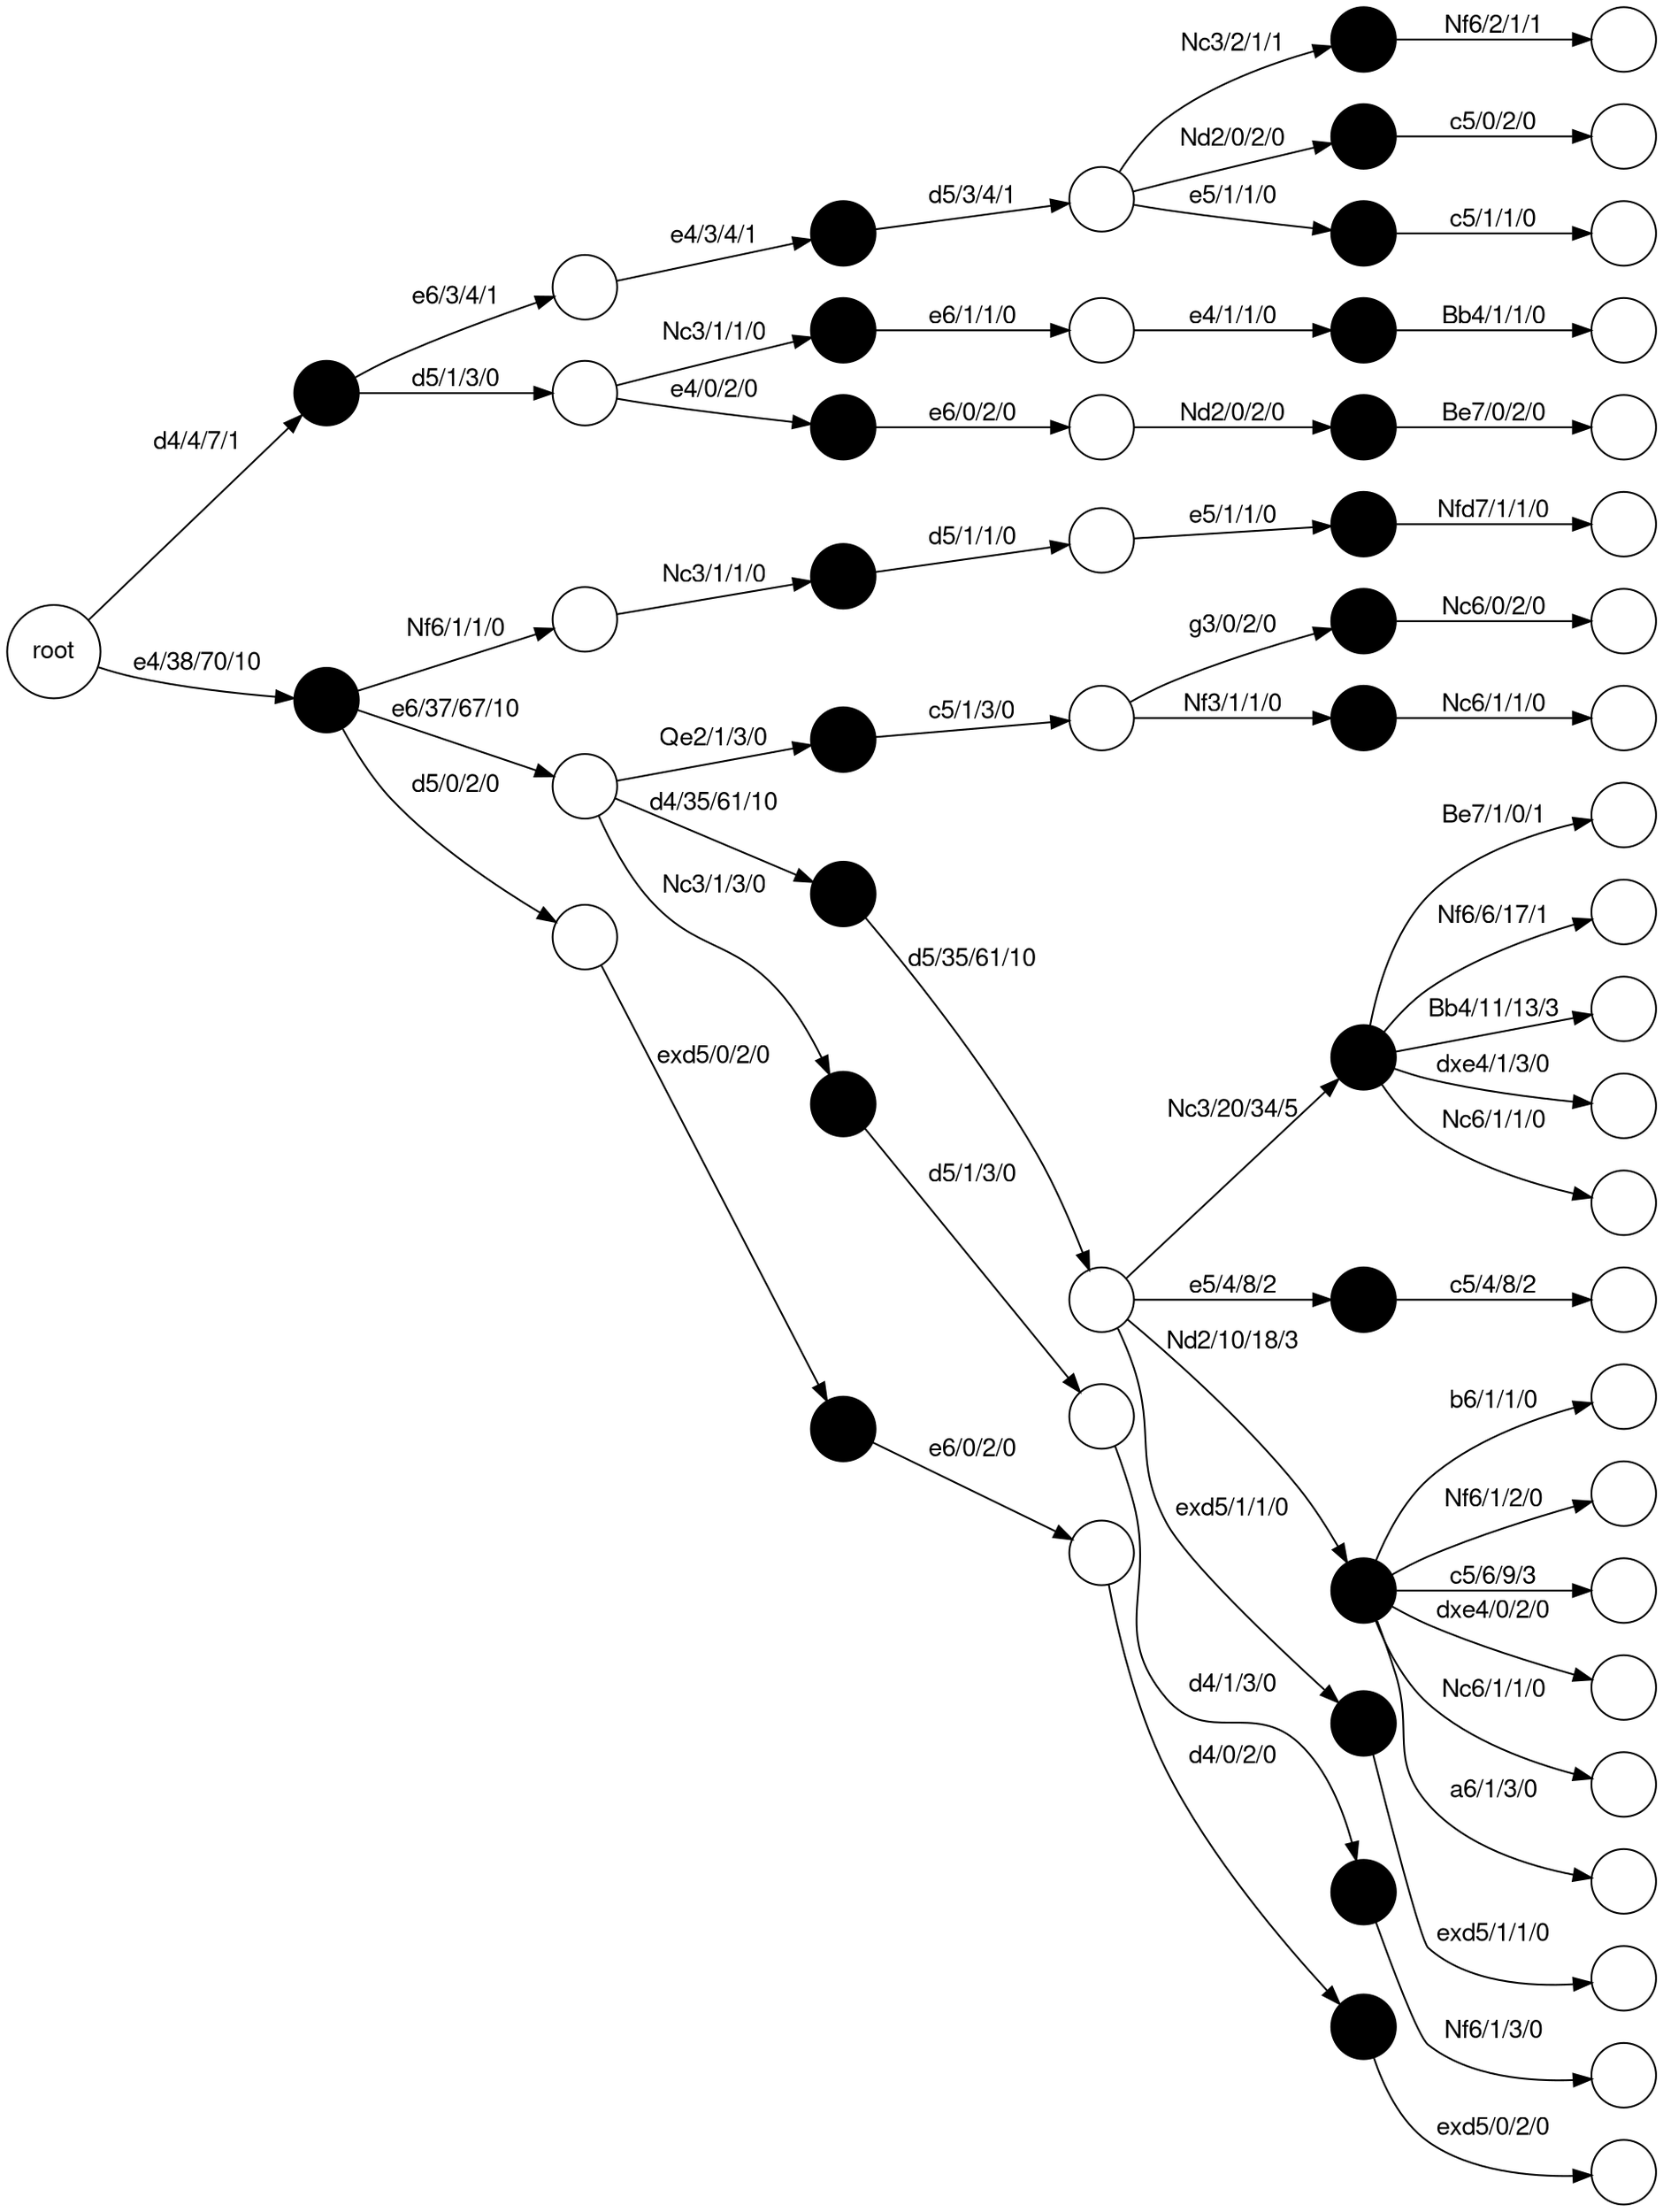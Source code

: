 digraph g {
fontname="Helvetica,Arial,sans-serif"
node [fontname="Helvetica,Arial,sans-serif" filledcolor = "white" label = "" style = "filled" shape = "circle" ]
edge [fontname="Helvetica,Arial,sans-serif"]
graph [fontsize=30 labelloc="t" label="" splines=true overlap=false rankdir = "LR"];
ratio = auto;
"rootW704D1600L296_KoGNQRkmnyrvZ" [style = "filled" fillcolor = "white" label = "root"];
"d4W4D7L1_CrJpsaZGVwvmPjk" [style = "filled" fillcolor = "black"];
rootW704D1600L296_KoGNQRkmnyrvZ -> d4W4D7L1_CrJpsaZGVwvmPjk [label = "d4/4/7/1"];
"e4W38D70L10_hGfVIhyFQabHQtBfoRy" [style = "filled" fillcolor = "black"];
rootW704D1600L296_KoGNQRkmnyrvZ -> e4W38D70L10_hGfVIhyFQabHQtBfoRy [label = "e4/38/70/10"];
"e6W3D4L1_WtTYTLXyYVJ" [style = "filled" fillcolor = "white"];
d4W4D7L1_CrJpsaZGVwvmPjk -> e6W3D4L1_WtTYTLXyYVJ [label = "e6/3/4/1"];
"d5W1D3L0_aOTJeSbKlrcyuc" [style = "filled" fillcolor = "white"];
d4W4D7L1_CrJpsaZGVwvmPjk -> d5W1D3L0_aOTJeSbKlrcyuc [label = "d5/1/3/0"];
"Nf6W1D1L0_qtBwyOdBzfxFrxcjuN" [style = "filled" fillcolor = "white"];
e4W38D70L10_hGfVIhyFQabHQtBfoRy -> Nf6W1D1L0_qtBwyOdBzfxFrxcjuN [label = "Nf6/1/1/0"];
"e6W37D67L10_bHjSyDZvPliiRSOjBceu" [style = "filled" fillcolor = "white"];
e4W38D70L10_hGfVIhyFQabHQtBfoRy -> e6W37D67L10_bHjSyDZvPliiRSOjBceu [label = "e6/37/67/10"];
"d5W0D2L0_eMhhVZmCal" [style = "filled" fillcolor = "white"];
e4W38D70L10_hGfVIhyFQabHQtBfoRy -> d5W0D2L0_eMhhVZmCal [label = "d5/0/2/0"];
"e4W3D4L1_yQPHdNtNlatmPcciIlWh" [style = "filled" fillcolor = "black"];
e6W3D4L1_WtTYTLXyYVJ -> e4W3D4L1_yQPHdNtNlatmPcciIlWh [label = "e4/3/4/1"];
"Nc3W1D1L0_nsSyEpLALgs" [style = "filled" fillcolor = "black"];
d5W1D3L0_aOTJeSbKlrcyuc -> Nc3W1D1L0_nsSyEpLALgs [label = "Nc3/1/1/0"];
"e4W0D2L0_cRDVWITVJP" [style = "filled" fillcolor = "black"];
d5W1D3L0_aOTJeSbKlrcyuc -> e4W0D2L0_cRDVWITVJP [label = "e4/0/2/0"];
"Nc3W1D1L0_eZrOixbfZL" [style = "filled" fillcolor = "black"];
Nf6W1D1L0_qtBwyOdBzfxFrxcjuN -> Nc3W1D1L0_eZrOixbfZL [label = "Nc3/1/1/0"];
"Qe2W1D3L0_tDJVGuggRT" [style = "filled" fillcolor = "black"];
e6W37D67L10_bHjSyDZvPliiRSOjBceu -> Qe2W1D3L0_tDJVGuggRT [label = "Qe2/1/3/0"];
"d4W35D61L10_SIrgQRNZHxH" [style = "filled" fillcolor = "black"];
e6W37D67L10_bHjSyDZvPliiRSOjBceu -> d4W35D61L10_SIrgQRNZHxH [label = "d4/35/61/10"];
"Nc3W1D3L0_dLWIiQxsASIXtRN" [style = "filled" fillcolor = "black"];
e6W37D67L10_bHjSyDZvPliiRSOjBceu -> Nc3W1D3L0_dLWIiQxsASIXtRN [label = "Nc3/1/3/0"];
"exd5W0D2L0_MjNRIbgfiUw" [style = "filled" fillcolor = "black"];
d5W0D2L0_eMhhVZmCal -> exd5W0D2L0_MjNRIbgfiUw [label = "exd5/0/2/0"];
"d5W3D4L1_BDzoYpKodXIRHU" [style = "filled" fillcolor = "white"];
e4W3D4L1_yQPHdNtNlatmPcciIlWh -> d5W3D4L1_BDzoYpKodXIRHU [label = "d5/3/4/1"];
"e6W1D1L0_ZSZUZVRiGGsuo" [style = "filled" fillcolor = "white"];
Nc3W1D1L0_nsSyEpLALgs -> e6W1D1L0_ZSZUZVRiGGsuo [label = "e6/1/1/0"];
"e6W0D2L0_NQANKuUlvkqOhoPcc" [style = "filled" fillcolor = "white"];
e4W0D2L0_cRDVWITVJP -> e6W0D2L0_NQANKuUlvkqOhoPcc [label = "e6/0/2/0"];
"d5W1D1L0_YlQkzkXvCFxLTeqfbDZb" [style = "filled" fillcolor = "white"];
Nc3W1D1L0_eZrOixbfZL -> d5W1D1L0_YlQkzkXvCFxLTeqfbDZb [label = "d5/1/1/0"];
"c5W1D3L0_qYyKhsXFztHIIko" [style = "filled" fillcolor = "white"];
Qe2W1D3L0_tDJVGuggRT -> c5W1D3L0_qYyKhsXFztHIIko [label = "c5/1/3/0"];
"d5W35D61L10_TqXGiKFWsWgvZhLI" [style = "filled" fillcolor = "white"];
d4W35D61L10_SIrgQRNZHxH -> d5W35D61L10_TqXGiKFWsWgvZhLI [label = "d5/35/61/10"];
"d5W1D3L0_XlBlZCldOSOcLgQ" [style = "filled" fillcolor = "white"];
Nc3W1D3L0_dLWIiQxsASIXtRN -> d5W1D3L0_XlBlZCldOSOcLgQ [label = "d5/1/3/0"];
"e6W0D2L0_GPQGFKbdTP" [style = "filled" fillcolor = "white"];
exd5W0D2L0_MjNRIbgfiUw -> e6W0D2L0_GPQGFKbdTP [label = "e6/0/2/0"];
"Nc3W2D1L1_ocBYEbSdaQd" [style = "filled" fillcolor = "black"];
d5W3D4L1_BDzoYpKodXIRHU -> Nc3W2D1L1_ocBYEbSdaQd [label = "Nc3/2/1/1"];
"Nd2W0D2L0_fqhQdQPAaQZSdaIggkI" [style = "filled" fillcolor = "black"];
d5W3D4L1_BDzoYpKodXIRHU -> Nd2W0D2L0_fqhQdQPAaQZSdaIggkI [label = "Nd2/0/2/0"];
"e5W1D1L0_JYnbQcAsiKzngcDRGGUY" [style = "filled" fillcolor = "black"];
d5W3D4L1_BDzoYpKodXIRHU -> e5W1D1L0_JYnbQcAsiKzngcDRGGUY [label = "e5/1/1/0"];
"e4W1D1L0_QABSmdsouIbBS" [style = "filled" fillcolor = "black"];
e6W1D1L0_ZSZUZVRiGGsuo -> e4W1D1L0_QABSmdsouIbBS [label = "e4/1/1/0"];
"Nd2W0D2L0_BncyVloPWrMyDfDFKoY" [style = "filled" fillcolor = "black"];
e6W0D2L0_NQANKuUlvkqOhoPcc -> Nd2W0D2L0_BncyVloPWrMyDfDFKoY [label = "Nd2/0/2/0"];
"e5W1D1L0_LuxzxGqTdrYKDkWsp" [style = "filled" fillcolor = "black"];
d5W1D1L0_YlQkzkXvCFxLTeqfbDZb -> e5W1D1L0_LuxzxGqTdrYKDkWsp [label = "e5/1/1/0"];
"g3W0D2L0_LuqWgageyGbQsFJD" [style = "filled" fillcolor = "black"];
c5W1D3L0_qYyKhsXFztHIIko -> g3W0D2L0_LuqWgageyGbQsFJD [label = "g3/0/2/0"];
"Nf3W1D1L0_zqhaCUHOgzRqxQJUZneT" [style = "filled" fillcolor = "black"];
c5W1D3L0_qYyKhsXFztHIIko -> Nf3W1D1L0_zqhaCUHOgzRqxQJUZneT [label = "Nf3/1/1/0"];
"Nc3W20D34L5_NKXApSupCCjgez" [style = "filled" fillcolor = "black"];
d5W35D61L10_TqXGiKFWsWgvZhLI -> Nc3W20D34L5_NKXApSupCCjgez [label = "Nc3/20/34/5"];
"e5W4D8L2_hqLJBstdRZIwdonXpu" [style = "filled" fillcolor = "black"];
d5W35D61L10_TqXGiKFWsWgvZhLI -> e5W4D8L2_hqLJBstdRZIwdonXpu [label = "e5/4/8/2"];
"Nd2W10D18L3_UdhrtbiiEpjDMLkDvmJH" [style = "filled" fillcolor = "black"];
d5W35D61L10_TqXGiKFWsWgvZhLI -> Nd2W10D18L3_UdhrtbiiEpjDMLkDvmJH [label = "Nd2/10/18/3"];
"exd5W1D1L0_gLUVOENPHltdXPVtk" [style = "filled" fillcolor = "black"];
d5W35D61L10_TqXGiKFWsWgvZhLI -> exd5W1D1L0_gLUVOENPHltdXPVtk [label = "exd5/1/1/0"];
"d4W1D3L0_VWfxojhWSNSWC" [style = "filled" fillcolor = "black"];
d5W1D3L0_XlBlZCldOSOcLgQ -> d4W1D3L0_VWfxojhWSNSWC [label = "d4/1/3/0"];
"d4W0D2L0_CrDxHEIGWI" [style = "filled" fillcolor = "black"];
e6W0D2L0_GPQGFKbdTP -> d4W0D2L0_CrDxHEIGWI [label = "d4/0/2/0"];
"Nf6W2D1L1_HdJqIfdDeCazhJRs" [style = "filled" fillcolor = "white"];
Nc3W2D1L1_ocBYEbSdaQd -> Nf6W2D1L1_HdJqIfdDeCazhJRs [label = "Nf6/2/1/1"];
"c5W0D2L0_ZrNHIMUHnVVBVxTYLekW" [style = "filled" fillcolor = "white"];
Nd2W0D2L0_fqhQdQPAaQZSdaIggkI -> c5W0D2L0_ZrNHIMUHnVVBVxTYLekW [label = "c5/0/2/0"];
"c5W1D1L0_wzMWectXxsuYNMG" [style = "filled" fillcolor = "white"];
e5W1D1L0_JYnbQcAsiKzngcDRGGUY -> c5W1D1L0_wzMWectXxsuYNMG [label = "c5/1/1/0"];
"Bb4W1D1L0_tgWiLLPFIRGMzUHktLhP" [style = "filled" fillcolor = "white"];
e4W1D1L0_QABSmdsouIbBS -> Bb4W1D1L0_tgWiLLPFIRGMzUHktLhP [label = "Bb4/1/1/0"];
"Be7W0D2L0_ojHnXuNJlmHyjjY" [style = "filled" fillcolor = "white"];
Nd2W0D2L0_BncyVloPWrMyDfDFKoY -> Be7W0D2L0_ojHnXuNJlmHyjjY [label = "Be7/0/2/0"];
"Nfd7W1D1L0_NFGPHoWRkK" [style = "filled" fillcolor = "white"];
e5W1D1L0_LuxzxGqTdrYKDkWsp -> Nfd7W1D1L0_NFGPHoWRkK [label = "Nfd7/1/1/0"];
"Nc6W0D2L0_HYDwtLpTxtXBTrxackI" [style = "filled" fillcolor = "white"];
g3W0D2L0_LuqWgageyGbQsFJD -> Nc6W0D2L0_HYDwtLpTxtXBTrxackI [label = "Nc6/0/2/0"];
"Nc6W1D1L0_LCVruoIFYeFqIf" [style = "filled" fillcolor = "white"];
Nf3W1D1L0_zqhaCUHOgzRqxQJUZneT -> Nc6W1D1L0_LCVruoIFYeFqIf [label = "Nc6/1/1/0"];
"Be7W1D0L1_rFzOTXJYifaaT" [style = "filled" fillcolor = "white"];
Nc3W20D34L5_NKXApSupCCjgez -> Be7W1D0L1_rFzOTXJYifaaT [label = "Be7/1/0/1"];
"Nf6W6D17L1_bEGlgdKGVhyZtIqAcZH" [style = "filled" fillcolor = "white"];
Nc3W20D34L5_NKXApSupCCjgez -> Nf6W6D17L1_bEGlgdKGVhyZtIqAcZH [label = "Nf6/6/17/1"];
"Bb4W11D13L3_jNbStcrcioamswP" [style = "filled" fillcolor = "white"];
Nc3W20D34L5_NKXApSupCCjgez -> Bb4W11D13L3_jNbStcrcioamswP [label = "Bb4/11/13/3"];
"dxe4W1D3L0_srksGZheeKScKRF" [style = "filled" fillcolor = "white"];
Nc3W20D34L5_NKXApSupCCjgez -> dxe4W1D3L0_srksGZheeKScKRF [label = "dxe4/1/3/0"];
"Nc6W1D1L0_oZTxYKZNZCCgXUNCnu" [style = "filled" fillcolor = "white"];
Nc3W20D34L5_NKXApSupCCjgez -> Nc6W1D1L0_oZTxYKZNZCCgXUNCnu [label = "Nc6/1/1/0"];
"c5W4D8L2_tVyeWRuNCwSEO" [style = "filled" fillcolor = "white"];
e5W4D8L2_hqLJBstdRZIwdonXpu -> c5W4D8L2_tVyeWRuNCwSEO [label = "c5/4/8/2"];
"b6W1D1L0_bqUscHCPjKQACrmzOnbs" [style = "filled" fillcolor = "white"];
Nd2W10D18L3_UdhrtbiiEpjDMLkDvmJH -> b6W1D1L0_bqUscHCPjKQACrmzOnbs [label = "b6/1/1/0"];
"Nf6W1D2L0_BbWgiHNqkPWLdtJ" [style = "filled" fillcolor = "white"];
Nd2W10D18L3_UdhrtbiiEpjDMLkDvmJH -> Nf6W1D2L0_BbWgiHNqkPWLdtJ [label = "Nf6/1/2/0"];
"c5W6D9L3_UnPofmNZgfUYKToSi" [style = "filled" fillcolor = "white"];
Nd2W10D18L3_UdhrtbiiEpjDMLkDvmJH -> c5W6D9L3_UnPofmNZgfUYKToSi [label = "c5/6/9/3"];
"dxe4W0D2L0_jmnVnvVwQBhrEBGuwzh" [style = "filled" fillcolor = "white"];
Nd2W10D18L3_UdhrtbiiEpjDMLkDvmJH -> dxe4W0D2L0_jmnVnvVwQBhrEBGuwzh [label = "dxe4/0/2/0"];
"Nc6W1D1L0_xBFFlvBeFlLhKmxwOfM" [style = "filled" fillcolor = "white"];
Nd2W10D18L3_UdhrtbiiEpjDMLkDvmJH -> Nc6W1D1L0_xBFFlvBeFlLhKmxwOfM [label = "Nc6/1/1/0"];
"a6W1D3L0_NbgHOUBQinl" [style = "filled" fillcolor = "white"];
Nd2W10D18L3_UdhrtbiiEpjDMLkDvmJH -> a6W1D3L0_NbgHOUBQinl [label = "a6/1/3/0"];
"exd5W1D1L0_qGANLKzPkbXUpgfS" [style = "filled" fillcolor = "white"];
exd5W1D1L0_gLUVOENPHltdXPVtk -> exd5W1D1L0_qGANLKzPkbXUpgfS [label = "exd5/1/1/0"];
"Nf6W1D3L0_ECzFaWMseyKuqydgrG" [style = "filled" fillcolor = "white"];
d4W1D3L0_VWfxojhWSNSWC -> Nf6W1D3L0_ECzFaWMseyKuqydgrG [label = "Nf6/1/3/0"];
"exd5W0D2L0_LLbibDbHEizwEy" [style = "filled" fillcolor = "white"];
d4W0D2L0_CrDxHEIGWI -> exd5W0D2L0_LLbibDbHEizwEy [label = "exd5/0/2/0"];

}